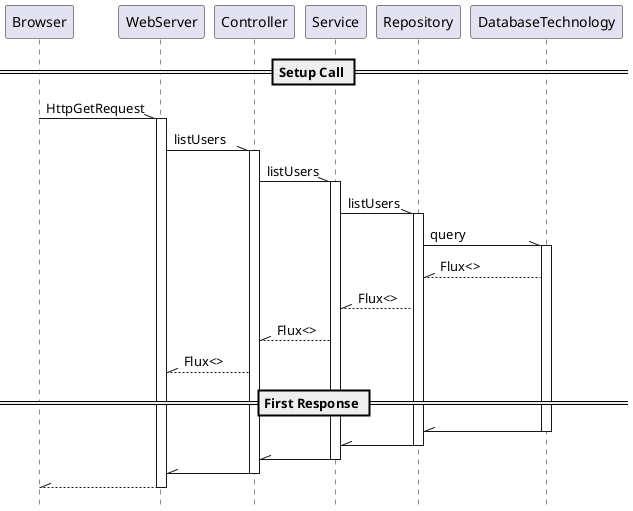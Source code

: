 @startuml
hide footbox

== Setup Call ==
Browser -\\ WebServer: HttpGetRequest
activate WebServer
WebServer -\\ Controller: listUsers
activate Controller
Controller -\\ Service : listUsers
activate Service
Service -\\ Repository : listUsers
activate Repository
Repository -\\ DatabaseTechnology : query
activate DatabaseTechnology
DatabaseTechnology --\\ Repository : Flux<>
Repository --\\ Service : Flux<>
Service --\\ Controller : Flux<>
Controller --\\ WebServer : Flux<>

== First Response ==
DatabaseTechnology -\\ Repository
deactivate DatabaseTechnology
Repository -\\ Service
deactivate Repository
Service -\\ Controller
deactivate Service
Controller -\\ WebServer
deactivate Controller
WebServer --\\ Browser
deactivate WebServer

@enduml